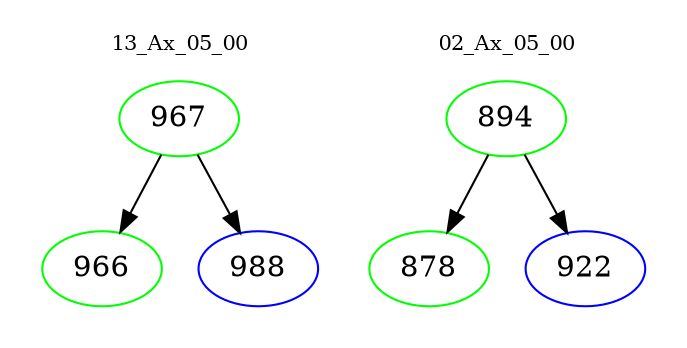 digraph{
subgraph cluster_0 {
color = white
label = "13_Ax_05_00";
fontsize=10;
T0_967 [label="967", color="green"]
T0_967 -> T0_966 [color="black"]
T0_966 [label="966", color="green"]
T0_967 -> T0_988 [color="black"]
T0_988 [label="988", color="blue"]
}
subgraph cluster_1 {
color = white
label = "02_Ax_05_00";
fontsize=10;
T1_894 [label="894", color="green"]
T1_894 -> T1_878 [color="black"]
T1_878 [label="878", color="green"]
T1_894 -> T1_922 [color="black"]
T1_922 [label="922", color="blue"]
}
}
